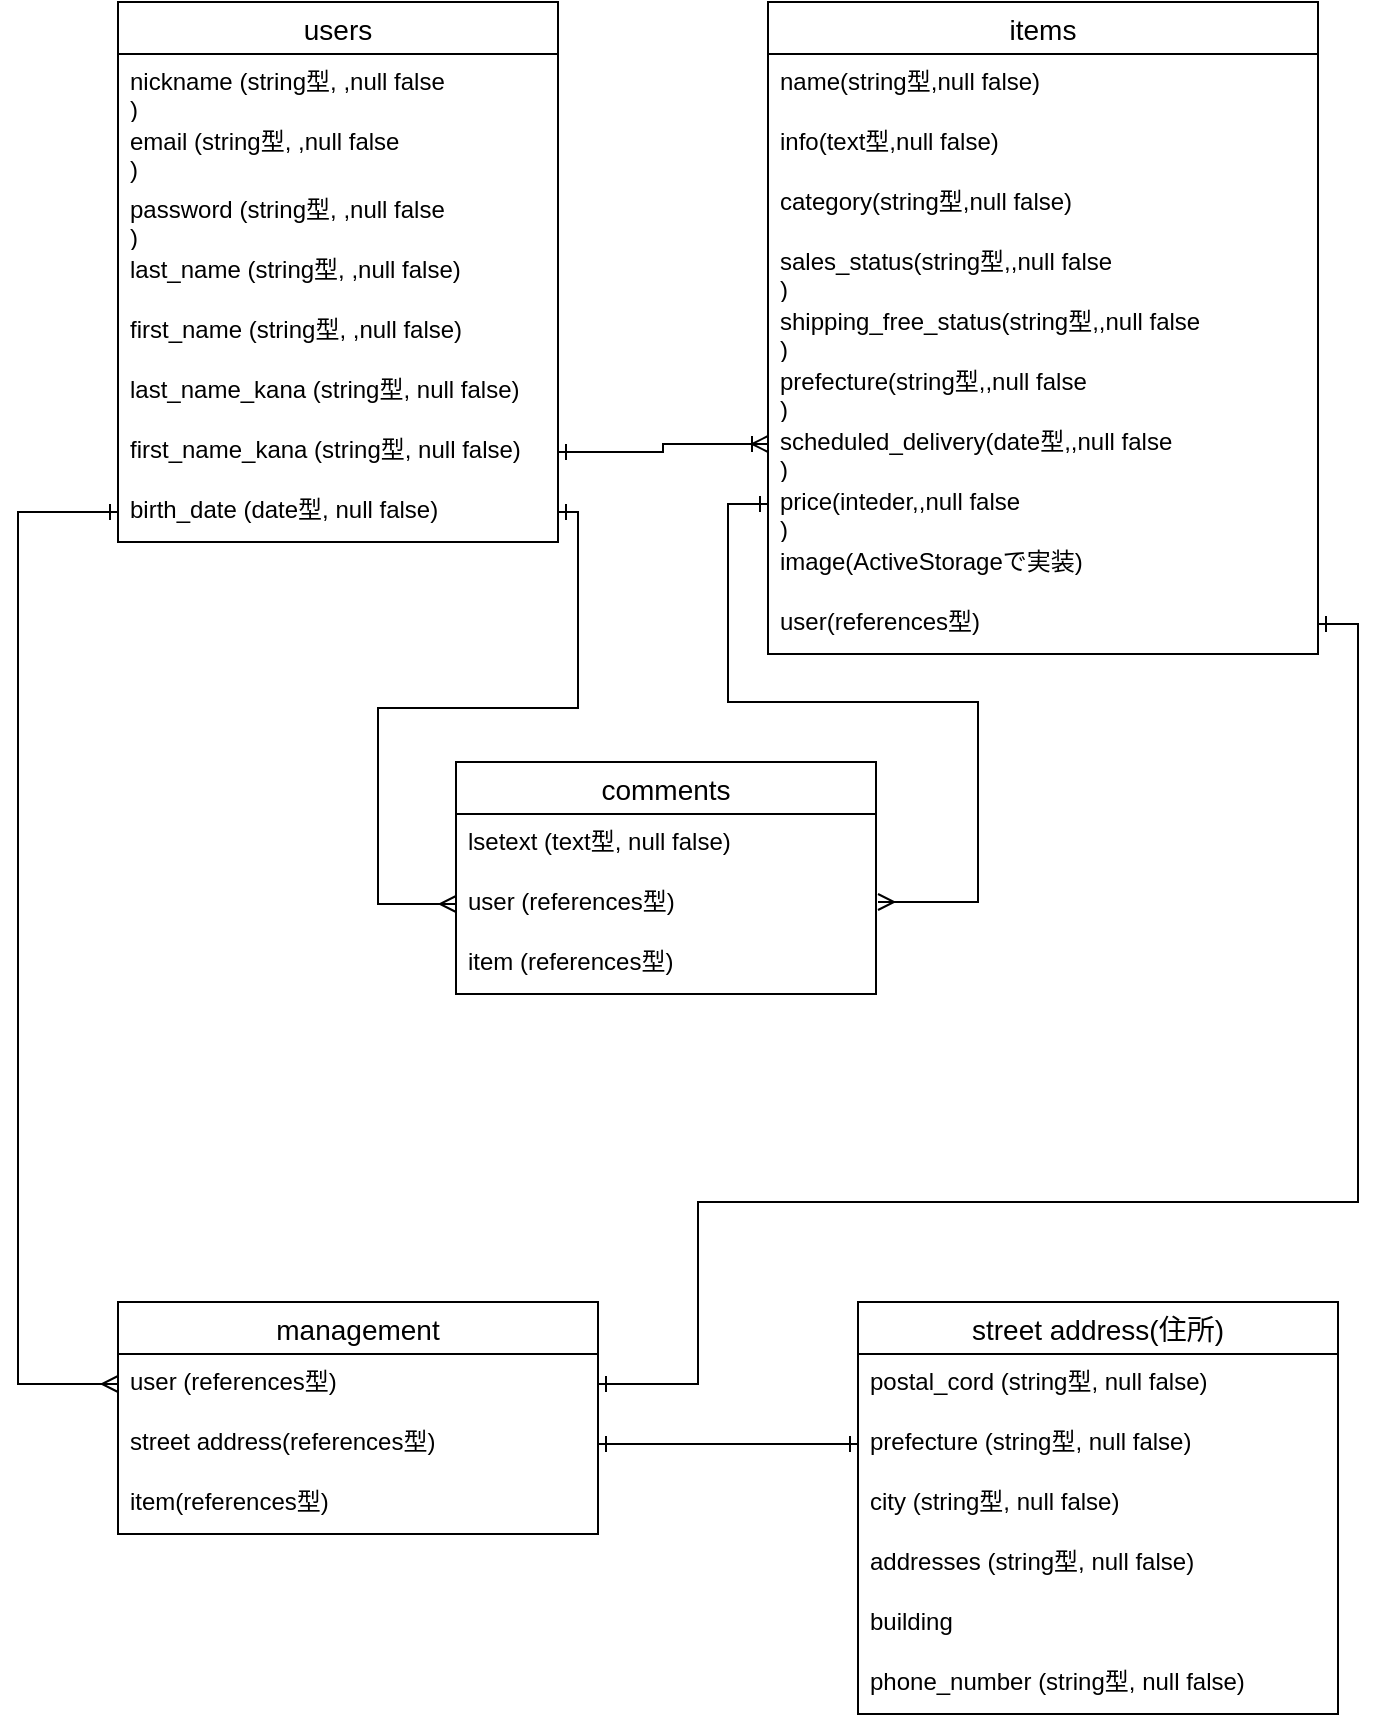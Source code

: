 <mxfile>
    <diagram id="9bd4dJzc63KBniVPWpUd" name="ページ1">
        <mxGraphModel dx="779" dy="567" grid="1" gridSize="10" guides="1" tooltips="1" connect="1" arrows="1" fold="1" page="1" pageScale="1" pageWidth="827" pageHeight="1169" math="0" shadow="0">
            <root>
                <mxCell id="0"/>
                <mxCell id="1" parent="0"/>
                <mxCell id="WdGqm614Z0l00IBYEwdX-5" value="items" style="swimlane;fontStyle=0;childLayout=stackLayout;horizontal=1;startSize=26;horizontalStack=0;resizeParent=1;resizeParentMax=0;resizeLast=0;collapsible=1;marginBottom=0;align=center;fontSize=14;" vertex="1" parent="1">
                    <mxGeometry x="465" y="80" width="275" height="326" as="geometry"/>
                </mxCell>
                <mxCell id="WdGqm614Z0l00IBYEwdX-6" value="name(string型,null false)" style="text;strokeColor=none;fillColor=none;spacingLeft=4;spacingRight=4;overflow=hidden;rotatable=0;points=[[0,0.5],[1,0.5]];portConstraint=eastwest;fontSize=12;" vertex="1" parent="WdGqm614Z0l00IBYEwdX-5">
                    <mxGeometry y="26" width="275" height="30" as="geometry"/>
                </mxCell>
                <mxCell id="WdGqm614Z0l00IBYEwdX-7" value="info(text型,null false)" style="text;strokeColor=none;fillColor=none;spacingLeft=4;spacingRight=4;overflow=hidden;rotatable=0;points=[[0,0.5],[1,0.5]];portConstraint=eastwest;fontSize=12;" vertex="1" parent="WdGqm614Z0l00IBYEwdX-5">
                    <mxGeometry y="56" width="275" height="30" as="geometry"/>
                </mxCell>
                <mxCell id="WdGqm614Z0l00IBYEwdX-8" value="category(string型,null false)" style="text;strokeColor=none;fillColor=none;spacingLeft=4;spacingRight=4;overflow=hidden;rotatable=0;points=[[0,0.5],[1,0.5]];portConstraint=eastwest;fontSize=12;" vertex="1" parent="WdGqm614Z0l00IBYEwdX-5">
                    <mxGeometry y="86" width="275" height="30" as="geometry"/>
                </mxCell>
                <mxCell id="WdGqm614Z0l00IBYEwdX-33" value="sales_status(string型,,null false&#10;)" style="text;strokeColor=none;fillColor=none;spacingLeft=4;spacingRight=4;overflow=hidden;rotatable=0;points=[[0,0.5],[1,0.5]];portConstraint=eastwest;fontSize=12;" vertex="1" parent="WdGqm614Z0l00IBYEwdX-5">
                    <mxGeometry y="116" width="275" height="30" as="geometry"/>
                </mxCell>
                <mxCell id="WdGqm614Z0l00IBYEwdX-34" value="shipping_free_status(string型,,null false&#10;)" style="text;strokeColor=none;fillColor=none;spacingLeft=4;spacingRight=4;overflow=hidden;rotatable=0;points=[[0,0.5],[1,0.5]];portConstraint=eastwest;fontSize=12;" vertex="1" parent="WdGqm614Z0l00IBYEwdX-5">
                    <mxGeometry y="146" width="275" height="30" as="geometry"/>
                </mxCell>
                <mxCell id="WdGqm614Z0l00IBYEwdX-35" value="prefecture(string型,,null false&#10;)" style="text;strokeColor=none;fillColor=none;spacingLeft=4;spacingRight=4;overflow=hidden;rotatable=0;points=[[0,0.5],[1,0.5]];portConstraint=eastwest;fontSize=12;" vertex="1" parent="WdGqm614Z0l00IBYEwdX-5">
                    <mxGeometry y="176" width="275" height="30" as="geometry"/>
                </mxCell>
                <mxCell id="WdGqm614Z0l00IBYEwdX-36" value="scheduled_delivery(date型,,null false&#10;)" style="text;strokeColor=none;fillColor=none;spacingLeft=4;spacingRight=4;overflow=hidden;rotatable=0;points=[[0,0.5],[1,0.5]];portConstraint=eastwest;fontSize=12;" vertex="1" parent="WdGqm614Z0l00IBYEwdX-5">
                    <mxGeometry y="206" width="275" height="30" as="geometry"/>
                </mxCell>
                <mxCell id="WdGqm614Z0l00IBYEwdX-37" value="price(inteder,,null false&#10;)" style="text;strokeColor=none;fillColor=none;spacingLeft=4;spacingRight=4;overflow=hidden;rotatable=0;points=[[0,0.5],[1,0.5]];portConstraint=eastwest;fontSize=12;" vertex="1" parent="WdGqm614Z0l00IBYEwdX-5">
                    <mxGeometry y="236" width="275" height="30" as="geometry"/>
                </mxCell>
                <mxCell id="WdGqm614Z0l00IBYEwdX-51" value="image(ActiveStorageで実装)" style="text;strokeColor=none;fillColor=none;spacingLeft=4;spacingRight=4;overflow=hidden;rotatable=0;points=[[0,0.5],[1,0.5]];portConstraint=eastwest;fontSize=12;" vertex="1" parent="WdGqm614Z0l00IBYEwdX-5">
                    <mxGeometry y="266" width="275" height="30" as="geometry"/>
                </mxCell>
                <mxCell id="WdGqm614Z0l00IBYEwdX-54" value="user(references型)" style="text;strokeColor=none;fillColor=none;spacingLeft=4;spacingRight=4;overflow=hidden;rotatable=0;points=[[0,0.5],[1,0.5]];portConstraint=eastwest;fontSize=12;" vertex="1" parent="WdGqm614Z0l00IBYEwdX-5">
                    <mxGeometry y="296" width="275" height="30" as="geometry"/>
                </mxCell>
                <mxCell id="WdGqm614Z0l00IBYEwdX-9" value="comments" style="swimlane;fontStyle=0;childLayout=stackLayout;horizontal=1;startSize=26;horizontalStack=0;resizeParent=1;resizeParentMax=0;resizeLast=0;collapsible=1;marginBottom=0;align=center;fontSize=14;" vertex="1" parent="1">
                    <mxGeometry x="309" y="460" width="210" height="116" as="geometry"/>
                </mxCell>
                <mxCell id="WdGqm614Z0l00IBYEwdX-11" value="lsetext (text型, null false)" style="text;strokeColor=none;fillColor=none;spacingLeft=4;spacingRight=4;overflow=hidden;rotatable=0;points=[[0,0.5],[1,0.5]];portConstraint=eastwest;fontSize=12;" vertex="1" parent="WdGqm614Z0l00IBYEwdX-9">
                    <mxGeometry y="26" width="210" height="30" as="geometry"/>
                </mxCell>
                <mxCell id="WdGqm614Z0l00IBYEwdX-12" value="user (references型)" style="text;strokeColor=none;fillColor=none;spacingLeft=4;spacingRight=4;overflow=hidden;rotatable=0;points=[[0,0.5],[1,0.5]];portConstraint=eastwest;fontSize=12;" vertex="1" parent="WdGqm614Z0l00IBYEwdX-9">
                    <mxGeometry y="56" width="210" height="30" as="geometry"/>
                </mxCell>
                <mxCell id="WdGqm614Z0l00IBYEwdX-25" value="item (references型)" style="text;strokeColor=none;fillColor=none;spacingLeft=4;spacingRight=4;overflow=hidden;rotatable=0;points=[[0,0.5],[1,0.5]];portConstraint=eastwest;fontSize=12;" vertex="1" parent="WdGqm614Z0l00IBYEwdX-9">
                    <mxGeometry y="86" width="210" height="30" as="geometry"/>
                </mxCell>
                <mxCell id="WdGqm614Z0l00IBYEwdX-13" value="street address(住所)" style="swimlane;fontStyle=0;childLayout=stackLayout;horizontal=1;startSize=26;horizontalStack=0;resizeParent=1;resizeParentMax=0;resizeLast=0;collapsible=1;marginBottom=0;align=center;fontSize=14;" vertex="1" parent="1">
                    <mxGeometry x="510" y="730" width="240" height="206" as="geometry"/>
                </mxCell>
                <mxCell id="WdGqm614Z0l00IBYEwdX-40" value="postal_cord (string型, null false)" style="text;strokeColor=none;fillColor=none;spacingLeft=4;spacingRight=4;overflow=hidden;rotatable=0;points=[[0,0.5],[1,0.5]];portConstraint=eastwest;fontSize=12;" vertex="1" parent="WdGqm614Z0l00IBYEwdX-13">
                    <mxGeometry y="26" width="240" height="30" as="geometry"/>
                </mxCell>
                <mxCell id="WdGqm614Z0l00IBYEwdX-42" value="prefecture (string型, null false)" style="text;strokeColor=none;fillColor=none;spacingLeft=4;spacingRight=4;overflow=hidden;rotatable=0;points=[[0,0.5],[1,0.5]];portConstraint=eastwest;fontSize=12;" vertex="1" parent="WdGqm614Z0l00IBYEwdX-13">
                    <mxGeometry y="56" width="240" height="30" as="geometry"/>
                </mxCell>
                <mxCell id="WdGqm614Z0l00IBYEwdX-43" value="city (string型, null false)" style="text;strokeColor=none;fillColor=none;spacingLeft=4;spacingRight=4;overflow=hidden;rotatable=0;points=[[0,0.5],[1,0.5]];portConstraint=eastwest;fontSize=12;" vertex="1" parent="WdGqm614Z0l00IBYEwdX-13">
                    <mxGeometry y="86" width="240" height="30" as="geometry"/>
                </mxCell>
                <mxCell id="WdGqm614Z0l00IBYEwdX-44" value="addresses (string型, null false)" style="text;strokeColor=none;fillColor=none;spacingLeft=4;spacingRight=4;overflow=hidden;rotatable=0;points=[[0,0.5],[1,0.5]];portConstraint=eastwest;fontSize=12;" vertex="1" parent="WdGqm614Z0l00IBYEwdX-13">
                    <mxGeometry y="116" width="240" height="30" as="geometry"/>
                </mxCell>
                <mxCell id="WdGqm614Z0l00IBYEwdX-45" value="building" style="text;strokeColor=none;fillColor=none;spacingLeft=4;spacingRight=4;overflow=hidden;rotatable=0;points=[[0,0.5],[1,0.5]];portConstraint=eastwest;fontSize=12;" vertex="1" parent="WdGqm614Z0l00IBYEwdX-13">
                    <mxGeometry y="146" width="240" height="30" as="geometry"/>
                </mxCell>
                <mxCell id="WdGqm614Z0l00IBYEwdX-46" value="phone_number (string型, null false)" style="text;strokeColor=none;fillColor=none;spacingLeft=4;spacingRight=4;overflow=hidden;rotatable=0;points=[[0,0.5],[1,0.5]];portConstraint=eastwest;fontSize=12;" vertex="1" parent="WdGqm614Z0l00IBYEwdX-13">
                    <mxGeometry y="176" width="240" height="30" as="geometry"/>
                </mxCell>
                <mxCell id="WdGqm614Z0l00IBYEwdX-21" value="users" style="swimlane;fontStyle=0;childLayout=stackLayout;horizontal=1;startSize=26;horizontalStack=0;resizeParent=1;resizeParentMax=0;resizeLast=0;collapsible=1;marginBottom=0;align=center;fontSize=14;" vertex="1" parent="1">
                    <mxGeometry x="140" y="80" width="220" height="270" as="geometry">
                        <mxRectangle x="190" y="136" width="50" height="26" as="alternateBounds"/>
                    </mxGeometry>
                </mxCell>
                <mxCell id="WdGqm614Z0l00IBYEwdX-23" value="nickname (string型, ,null false&#10;)" style="text;strokeColor=none;fillColor=none;spacingLeft=4;spacingRight=4;overflow=hidden;rotatable=0;points=[[0,0.5],[1,0.5]];portConstraint=eastwest;fontSize=12;" vertex="1" parent="WdGqm614Z0l00IBYEwdX-21">
                    <mxGeometry y="26" width="220" height="30" as="geometry"/>
                </mxCell>
                <mxCell id="WdGqm614Z0l00IBYEwdX-28" value="email (string型, ,null false&#10;)" style="text;strokeColor=none;fillColor=none;spacingLeft=4;spacingRight=4;overflow=hidden;rotatable=0;points=[[0,0.5],[1,0.5]];portConstraint=eastwest;fontSize=12;" vertex="1" parent="WdGqm614Z0l00IBYEwdX-21">
                    <mxGeometry y="56" width="220" height="34" as="geometry"/>
                </mxCell>
                <mxCell id="WdGqm614Z0l00IBYEwdX-29" value="password (string型, ,null false&#10;)" style="text;strokeColor=none;fillColor=none;spacingLeft=4;spacingRight=4;overflow=hidden;rotatable=0;points=[[0,0.5],[1,0.5]];portConstraint=eastwest;fontSize=12;" vertex="1" parent="WdGqm614Z0l00IBYEwdX-21">
                    <mxGeometry y="90" width="220" height="30" as="geometry"/>
                </mxCell>
                <mxCell id="WdGqm614Z0l00IBYEwdX-30" value="last_name (string型, ,null false)" style="text;strokeColor=none;fillColor=none;spacingLeft=4;spacingRight=4;overflow=hidden;rotatable=0;points=[[0,0.5],[1,0.5]];portConstraint=eastwest;fontSize=12;" vertex="1" parent="WdGqm614Z0l00IBYEwdX-21">
                    <mxGeometry y="120" width="220" height="30" as="geometry"/>
                </mxCell>
                <mxCell id="WdGqm614Z0l00IBYEwdX-31" value="first_name (string型, ,null false)" style="text;strokeColor=none;fillColor=none;spacingLeft=4;spacingRight=4;overflow=hidden;rotatable=0;points=[[0,0.5],[1,0.5]];portConstraint=eastwest;fontSize=12;" vertex="1" parent="WdGqm614Z0l00IBYEwdX-21">
                    <mxGeometry y="150" width="220" height="30" as="geometry"/>
                </mxCell>
                <mxCell id="WdGqm614Z0l00IBYEwdX-32" value="last_name_kana (string型, null false)" style="text;strokeColor=none;fillColor=none;spacingLeft=4;spacingRight=4;overflow=hidden;rotatable=0;points=[[0,0.5],[1,0.5]];portConstraint=eastwest;fontSize=12;" vertex="1" parent="WdGqm614Z0l00IBYEwdX-21">
                    <mxGeometry y="180" width="220" height="30" as="geometry"/>
                </mxCell>
                <mxCell id="WdGqm614Z0l00IBYEwdX-47" value="first_name_kana (string型, null false)" style="text;strokeColor=none;fillColor=none;spacingLeft=4;spacingRight=4;overflow=hidden;rotatable=0;points=[[0,0.5],[1,0.5]];portConstraint=eastwest;fontSize=12;" vertex="1" parent="WdGqm614Z0l00IBYEwdX-21">
                    <mxGeometry y="210" width="220" height="30" as="geometry"/>
                </mxCell>
                <mxCell id="WdGqm614Z0l00IBYEwdX-48" value="birth_date (date型, null false)" style="text;strokeColor=none;fillColor=none;spacingLeft=4;spacingRight=4;overflow=hidden;rotatable=0;points=[[0,0.5],[1,0.5]];portConstraint=eastwest;fontSize=12;" vertex="1" parent="WdGqm614Z0l00IBYEwdX-21">
                    <mxGeometry y="240" width="220" height="30" as="geometry"/>
                </mxCell>
                <mxCell id="WdGqm614Z0l00IBYEwdX-57" style="edgeStyle=orthogonalEdgeStyle;rounded=0;orthogonalLoop=1;jettySize=auto;html=1;entryX=0;entryY=0.5;entryDx=0;entryDy=0;endArrow=ERoneToMany;endFill=0;startArrow=ERone;startFill=0;" edge="1" parent="1" source="WdGqm614Z0l00IBYEwdX-47" target="WdGqm614Z0l00IBYEwdX-36">
                    <mxGeometry relative="1" as="geometry"/>
                </mxCell>
                <mxCell id="WdGqm614Z0l00IBYEwdX-63" value="management" style="swimlane;fontStyle=0;childLayout=stackLayout;horizontal=1;startSize=26;horizontalStack=0;resizeParent=1;resizeParentMax=0;resizeLast=0;collapsible=1;marginBottom=0;align=center;fontSize=14;" vertex="1" parent="1">
                    <mxGeometry x="140" y="730" width="240" height="116" as="geometry"/>
                </mxCell>
                <mxCell id="WdGqm614Z0l00IBYEwdX-73" value="user (references型)" style="text;strokeColor=none;fillColor=none;spacingLeft=4;spacingRight=4;overflow=hidden;rotatable=0;points=[[0,0.5],[1,0.5]];portConstraint=eastwest;fontSize=12;" vertex="1" parent="WdGqm614Z0l00IBYEwdX-63">
                    <mxGeometry y="26" width="240" height="30" as="geometry"/>
                </mxCell>
                <mxCell id="WdGqm614Z0l00IBYEwdX-75" value="street address(references型)" style="text;strokeColor=none;fillColor=none;spacingLeft=4;spacingRight=4;overflow=hidden;rotatable=0;points=[[0,0.5],[1,0.5]];portConstraint=eastwest;fontSize=12;" vertex="1" parent="WdGqm614Z0l00IBYEwdX-63">
                    <mxGeometry y="56" width="240" height="30" as="geometry"/>
                </mxCell>
                <mxCell id="WdGqm614Z0l00IBYEwdX-77" value="item(references型)" style="text;strokeColor=none;fillColor=none;spacingLeft=4;spacingRight=4;overflow=hidden;rotatable=0;points=[[0,0.5],[1,0.5]];portConstraint=eastwest;fontSize=12;" vertex="1" parent="WdGqm614Z0l00IBYEwdX-63">
                    <mxGeometry y="86" width="240" height="30" as="geometry"/>
                </mxCell>
                <mxCell id="WdGqm614Z0l00IBYEwdX-78" style="edgeStyle=orthogonalEdgeStyle;rounded=0;orthogonalLoop=1;jettySize=auto;html=1;entryX=0;entryY=0.5;entryDx=0;entryDy=0;startArrow=ERone;startFill=0;endArrow=ERone;endFill=0;" edge="1" parent="1" source="WdGqm614Z0l00IBYEwdX-75" target="WdGqm614Z0l00IBYEwdX-42">
                    <mxGeometry relative="1" as="geometry">
                        <Array as="points"/>
                    </mxGeometry>
                </mxCell>
                <mxCell id="WdGqm614Z0l00IBYEwdX-82" style="edgeStyle=orthogonalEdgeStyle;rounded=0;orthogonalLoop=1;jettySize=auto;html=1;entryX=0;entryY=0.5;entryDx=0;entryDy=0;startArrow=ERone;startFill=0;endArrow=ERmany;endFill=0;" edge="1" parent="1" source="WdGqm614Z0l00IBYEwdX-48" target="WdGqm614Z0l00IBYEwdX-12">
                    <mxGeometry relative="1" as="geometry">
                        <Array as="points">
                            <mxPoint x="370" y="335"/>
                            <mxPoint x="370" y="433"/>
                            <mxPoint x="270" y="433"/>
                            <mxPoint x="270" y="531"/>
                        </Array>
                    </mxGeometry>
                </mxCell>
                <mxCell id="WdGqm614Z0l00IBYEwdX-84" style="edgeStyle=orthogonalEdgeStyle;rounded=0;orthogonalLoop=1;jettySize=auto;html=1;startArrow=ERone;startFill=0;endArrow=ERmany;endFill=0;" edge="1" parent="1" source="WdGqm614Z0l00IBYEwdX-37">
                    <mxGeometry relative="1" as="geometry">
                        <mxPoint x="520" y="530" as="targetPoint"/>
                        <Array as="points">
                            <mxPoint x="445" y="331"/>
                            <mxPoint x="445" y="430"/>
                            <mxPoint x="570" y="430"/>
                            <mxPoint x="570" y="530"/>
                            <mxPoint x="520" y="530"/>
                        </Array>
                    </mxGeometry>
                </mxCell>
                <mxCell id="WdGqm614Z0l00IBYEwdX-85" style="edgeStyle=orthogonalEdgeStyle;rounded=0;orthogonalLoop=1;jettySize=auto;html=1;entryX=1;entryY=0.5;entryDx=0;entryDy=0;startArrow=ERone;startFill=0;endArrow=ERone;endFill=0;exitX=1;exitY=0.5;exitDx=0;exitDy=0;" edge="1" parent="1" source="WdGqm614Z0l00IBYEwdX-54" target="WdGqm614Z0l00IBYEwdX-73">
                    <mxGeometry relative="1" as="geometry">
                        <Array as="points">
                            <mxPoint x="760" y="391"/>
                            <mxPoint x="760" y="680"/>
                            <mxPoint x="430" y="680"/>
                            <mxPoint x="430" y="771"/>
                        </Array>
                    </mxGeometry>
                </mxCell>
                <mxCell id="WdGqm614Z0l00IBYEwdX-86" style="edgeStyle=orthogonalEdgeStyle;rounded=0;orthogonalLoop=1;jettySize=auto;html=1;entryX=0;entryY=0.5;entryDx=0;entryDy=0;startArrow=ERone;startFill=0;endArrow=ERmany;endFill=0;" edge="1" parent="1" source="WdGqm614Z0l00IBYEwdX-48" target="WdGqm614Z0l00IBYEwdX-73">
                    <mxGeometry relative="1" as="geometry">
                        <Array as="points">
                            <mxPoint x="90" y="335"/>
                            <mxPoint x="90" y="771"/>
                        </Array>
                    </mxGeometry>
                </mxCell>
            </root>
        </mxGraphModel>
    </diagram>
    <diagram id="hjCgqiuVpd2FPpR70oI7" name="ページ2">
        <mxGraphModel dx="968" dy="572" grid="1" gridSize="10" guides="1" tooltips="1" connect="1" arrows="1" fold="1" page="1" pageScale="1" pageWidth="827" pageHeight="1169" math="0" shadow="0">
            <root>
                <mxCell id="LV2AscTcHGExsfmOVpgu-0"/>
                <mxCell id="LV2AscTcHGExsfmOVpgu-1" parent="LV2AscTcHGExsfmOVpgu-0"/>
            </root>
        </mxGraphModel>
    </diagram>
</mxfile>